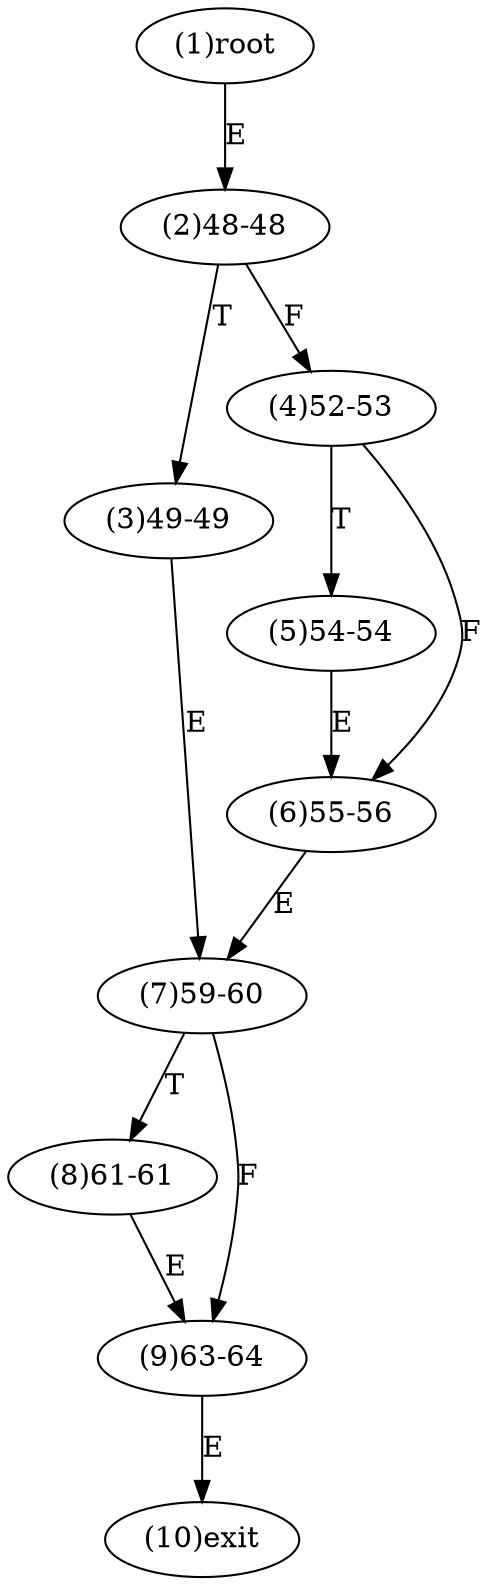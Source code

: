 digraph "" { 
1[ label="(1)root"];
2[ label="(2)48-48"];
3[ label="(3)49-49"];
4[ label="(4)52-53"];
5[ label="(5)54-54"];
6[ label="(6)55-56"];
7[ label="(7)59-60"];
8[ label="(8)61-61"];
9[ label="(9)63-64"];
10[ label="(10)exit"];
1->2[ label="E"];
2->4[ label="F"];
2->3[ label="T"];
3->7[ label="E"];
4->6[ label="F"];
4->5[ label="T"];
5->6[ label="E"];
6->7[ label="E"];
7->9[ label="F"];
7->8[ label="T"];
8->9[ label="E"];
9->10[ label="E"];
}